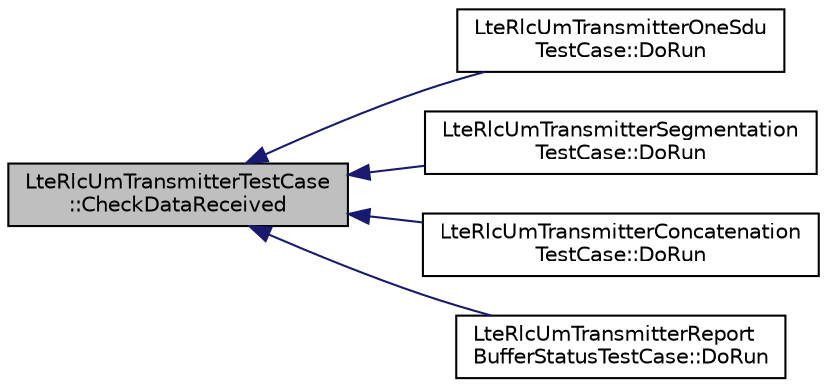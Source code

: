 digraph "LteRlcUmTransmitterTestCase::CheckDataReceived"
{
  edge [fontname="Helvetica",fontsize="10",labelfontname="Helvetica",labelfontsize="10"];
  node [fontname="Helvetica",fontsize="10",shape=record];
  rankdir="LR";
  Node1 [label="LteRlcUmTransmitterTestCase\l::CheckDataReceived",height=0.2,width=0.4,color="black", fillcolor="grey75", style="filled", fontcolor="black"];
  Node1 -> Node2 [dir="back",color="midnightblue",fontsize="10",style="solid"];
  Node2 [label="LteRlcUmTransmitterOneSdu\lTestCase::DoRun",height=0.2,width=0.4,color="black", fillcolor="white", style="filled",URL="$db/d80/classLteRlcUmTransmitterOneSduTestCase.html#a5dfb3cf0c75d90b24a0e9b2be3d1bccf",tooltip="Implementation to actually run this TestCase. "];
  Node1 -> Node3 [dir="back",color="midnightblue",fontsize="10",style="solid"];
  Node3 [label="LteRlcUmTransmitterSegmentation\lTestCase::DoRun",height=0.2,width=0.4,color="black", fillcolor="white", style="filled",URL="$df/d4d/classLteRlcUmTransmitterSegmentationTestCase.html#afd707870f8c3653a3a82d52c3bd62dac",tooltip="Implementation to actually run this TestCase. "];
  Node1 -> Node4 [dir="back",color="midnightblue",fontsize="10",style="solid"];
  Node4 [label="LteRlcUmTransmitterConcatenation\lTestCase::DoRun",height=0.2,width=0.4,color="black", fillcolor="white", style="filled",URL="$d5/dbd/classLteRlcUmTransmitterConcatenationTestCase.html#a36dc51a9323fe7462cdef148508b0e98",tooltip="Implementation to actually run this TestCase. "];
  Node1 -> Node5 [dir="back",color="midnightblue",fontsize="10",style="solid"];
  Node5 [label="LteRlcUmTransmitterReport\lBufferStatusTestCase::DoRun",height=0.2,width=0.4,color="black", fillcolor="white", style="filled",URL="$d8/d37/classLteRlcUmTransmitterReportBufferStatusTestCase.html#a5aecdc76e34d93f2746ae95dd5072fe1",tooltip="Implementation to actually run this TestCase. "];
}
